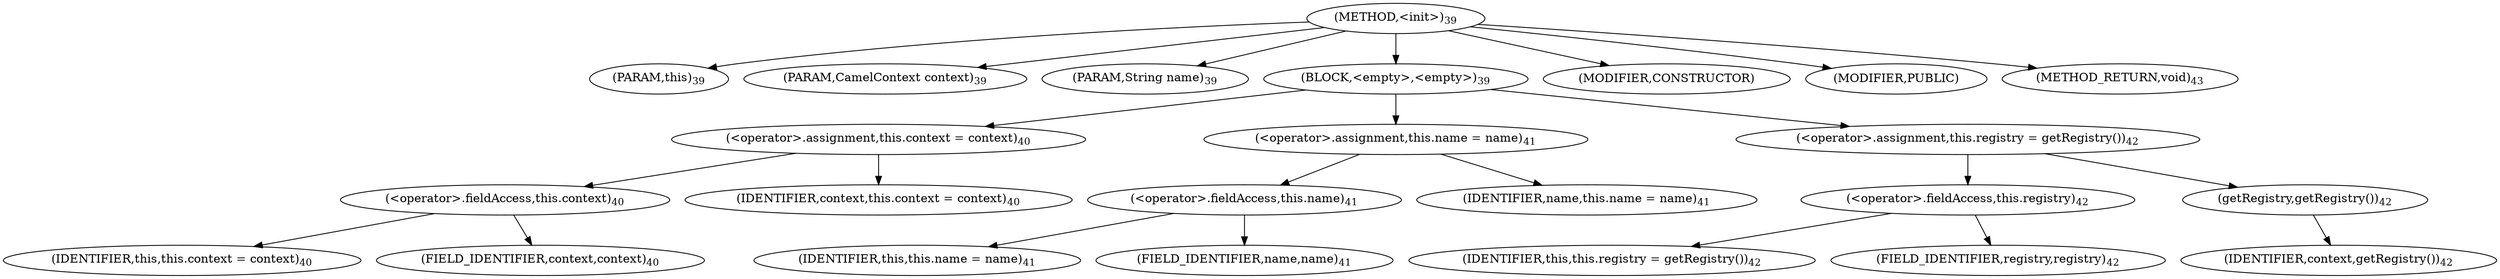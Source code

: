digraph "&lt;init&gt;" {  
"64" [label = <(METHOD,&lt;init&gt;)<SUB>39</SUB>> ]
"4" [label = <(PARAM,this)<SUB>39</SUB>> ]
"65" [label = <(PARAM,CamelContext context)<SUB>39</SUB>> ]
"66" [label = <(PARAM,String name)<SUB>39</SUB>> ]
"67" [label = <(BLOCK,&lt;empty&gt;,&lt;empty&gt;)<SUB>39</SUB>> ]
"68" [label = <(&lt;operator&gt;.assignment,this.context = context)<SUB>40</SUB>> ]
"69" [label = <(&lt;operator&gt;.fieldAccess,this.context)<SUB>40</SUB>> ]
"3" [label = <(IDENTIFIER,this,this.context = context)<SUB>40</SUB>> ]
"70" [label = <(FIELD_IDENTIFIER,context,context)<SUB>40</SUB>> ]
"71" [label = <(IDENTIFIER,context,this.context = context)<SUB>40</SUB>> ]
"72" [label = <(&lt;operator&gt;.assignment,this.name = name)<SUB>41</SUB>> ]
"73" [label = <(&lt;operator&gt;.fieldAccess,this.name)<SUB>41</SUB>> ]
"5" [label = <(IDENTIFIER,this,this.name = name)<SUB>41</SUB>> ]
"74" [label = <(FIELD_IDENTIFIER,name,name)<SUB>41</SUB>> ]
"75" [label = <(IDENTIFIER,name,this.name = name)<SUB>41</SUB>> ]
"76" [label = <(&lt;operator&gt;.assignment,this.registry = getRegistry())<SUB>42</SUB>> ]
"77" [label = <(&lt;operator&gt;.fieldAccess,this.registry)<SUB>42</SUB>> ]
"6" [label = <(IDENTIFIER,this,this.registry = getRegistry())<SUB>42</SUB>> ]
"78" [label = <(FIELD_IDENTIFIER,registry,registry)<SUB>42</SUB>> ]
"79" [label = <(getRegistry,getRegistry())<SUB>42</SUB>> ]
"80" [label = <(IDENTIFIER,context,getRegistry())<SUB>42</SUB>> ]
"81" [label = <(MODIFIER,CONSTRUCTOR)> ]
"82" [label = <(MODIFIER,PUBLIC)> ]
"83" [label = <(METHOD_RETURN,void)<SUB>43</SUB>> ]
  "64" -> "4" 
  "64" -> "65" 
  "64" -> "66" 
  "64" -> "67" 
  "64" -> "81" 
  "64" -> "82" 
  "64" -> "83" 
  "67" -> "68" 
  "67" -> "72" 
  "67" -> "76" 
  "68" -> "69" 
  "68" -> "71" 
  "69" -> "3" 
  "69" -> "70" 
  "72" -> "73" 
  "72" -> "75" 
  "73" -> "5" 
  "73" -> "74" 
  "76" -> "77" 
  "76" -> "79" 
  "77" -> "6" 
  "77" -> "78" 
  "79" -> "80" 
}
